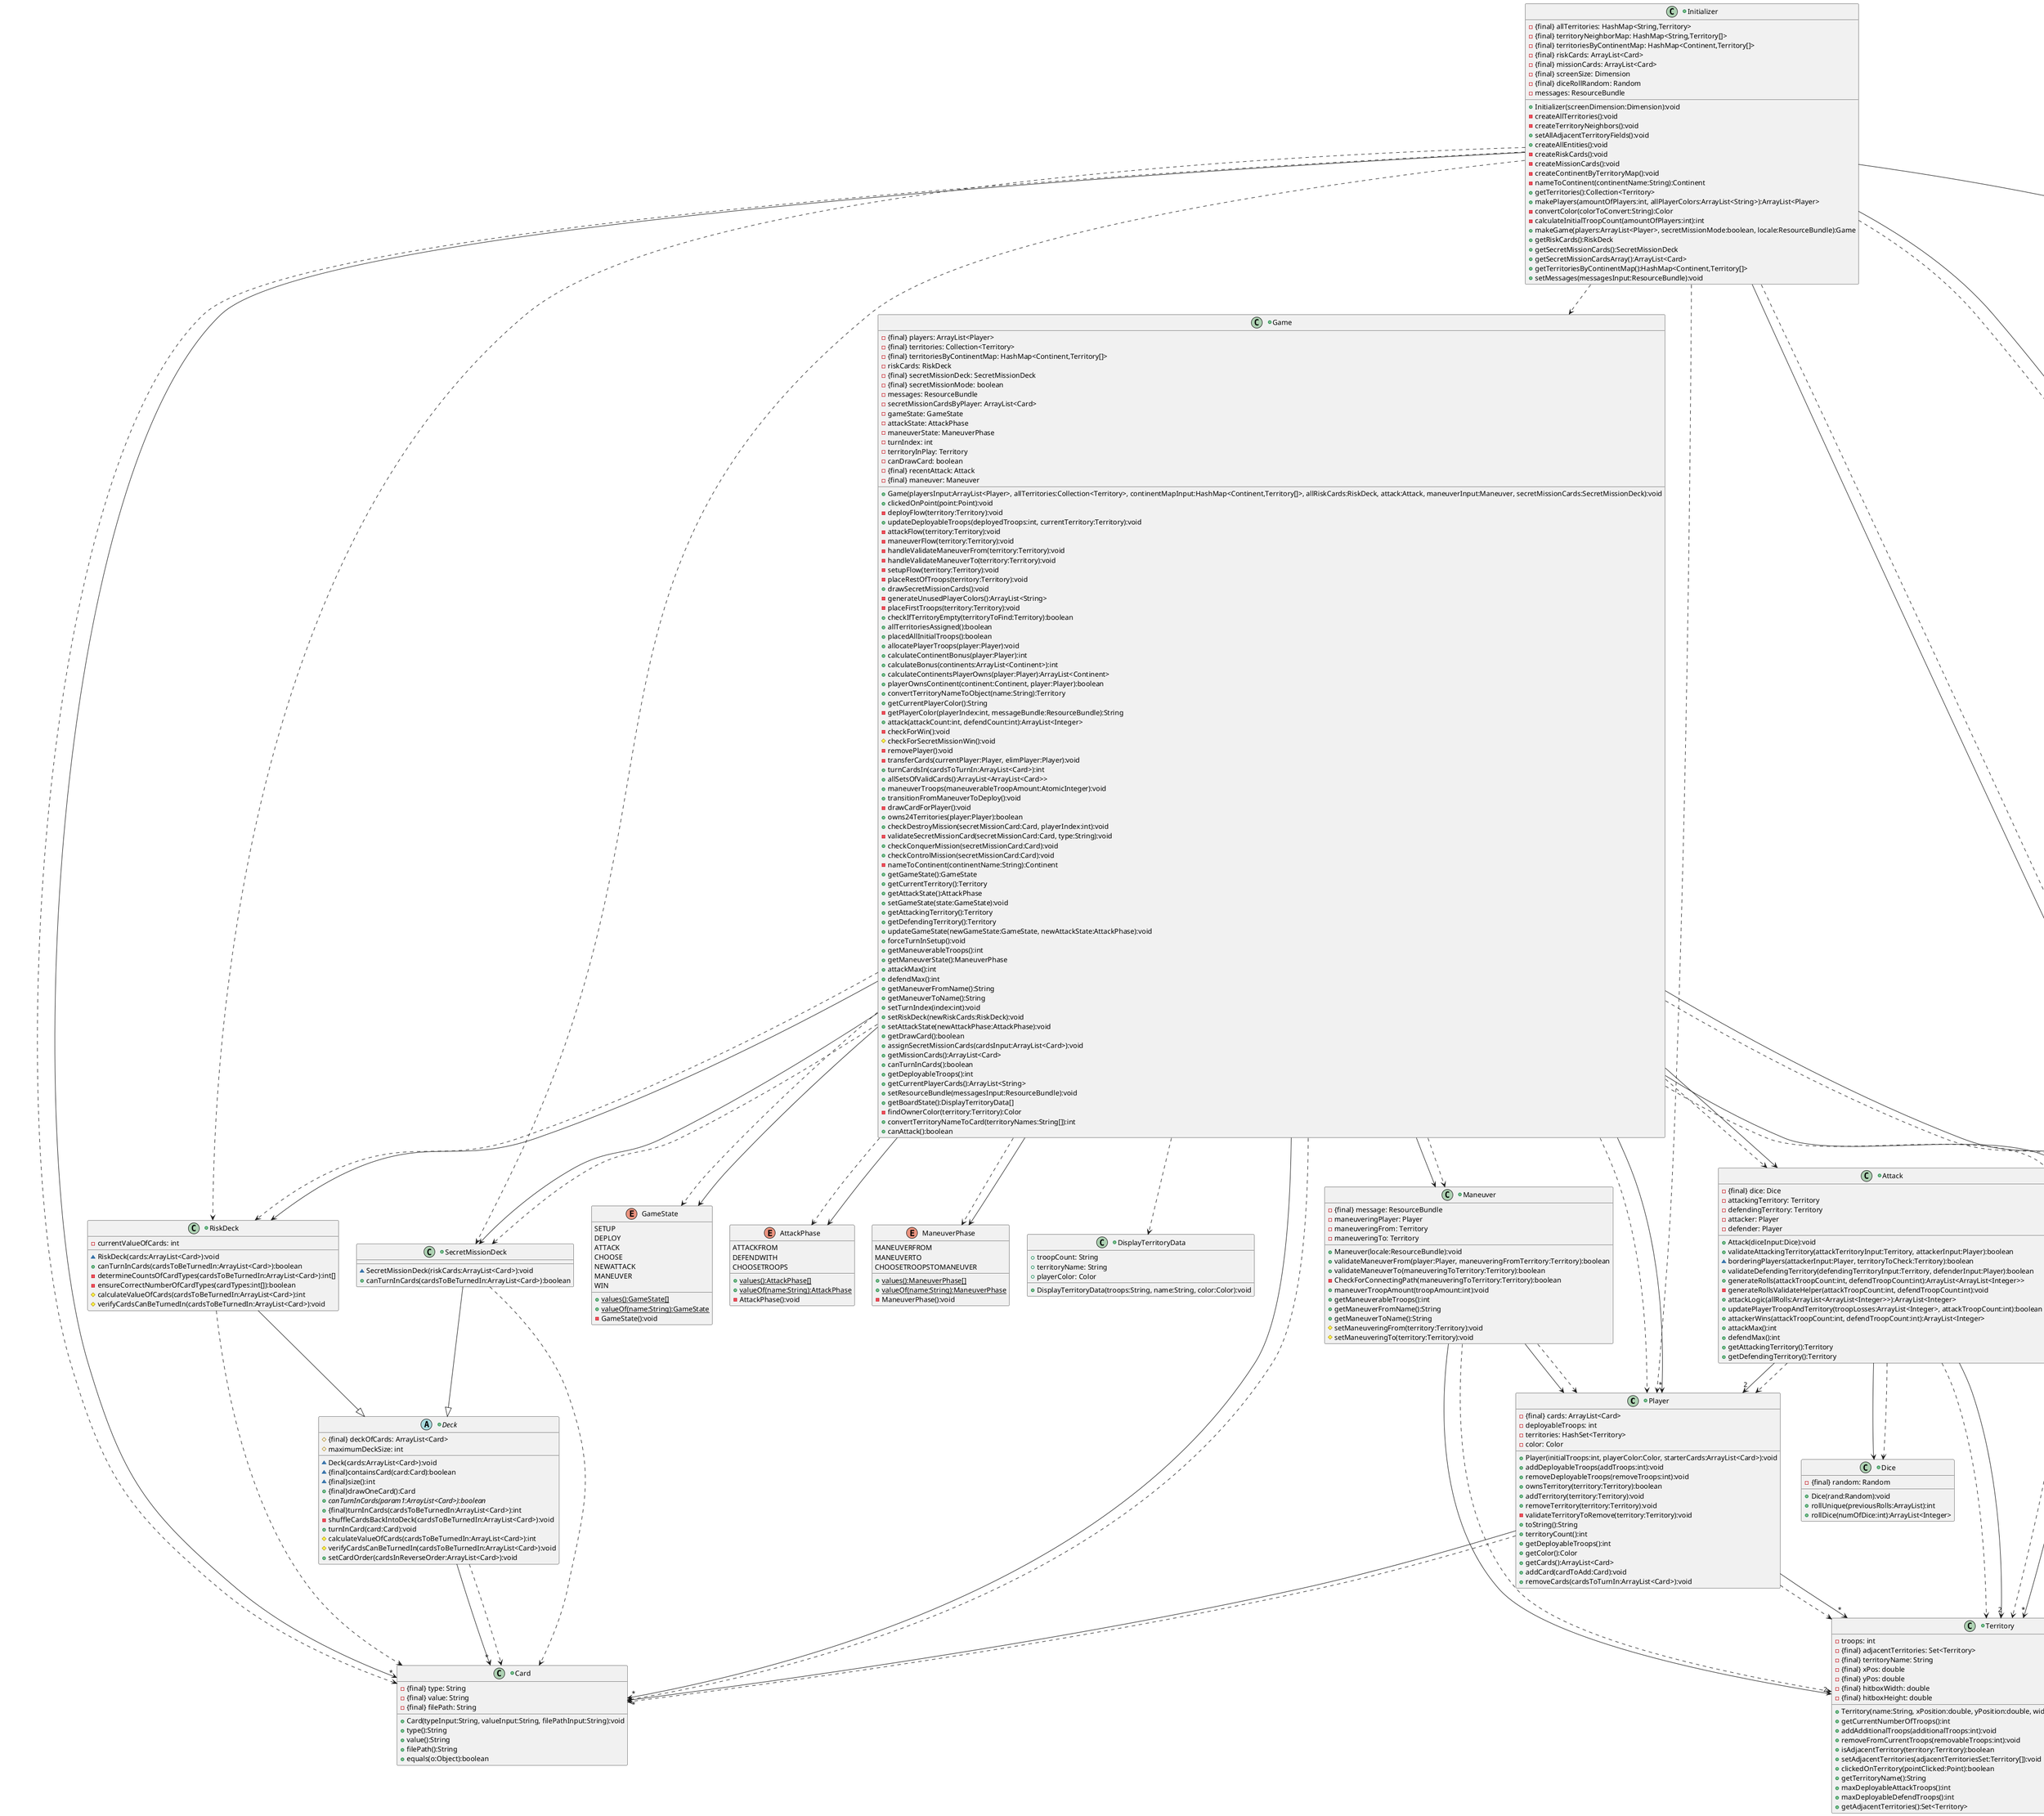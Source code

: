 @startuml
+class Player{
	-{final} cards: ArrayList<Card>
	- deployableTroops: int
	- territories: HashSet<Territory>
	- color: Color
	+Player(initialTroops:int, playerColor:Color, starterCards:ArrayList<Card>):void
	+addDeployableTroops(addTroops:int):void
	+removeDeployableTroops(removeTroops:int):void
	+ownsTerritory(territory:Territory):boolean
	+addTerritory(territory:Territory):void
	+removeTerritory(territory:Territory):void
	-validateTerritoryToRemove(territory:Territory):void
	+toString():String
	+territoryCount():int
	+getDeployableTroops():int
	+getColor():Color
	+getCards():ArrayList<Card>
	+addCard(cardToAdd:Card):void
	+removeCards(cardsToTurnIn:ArrayList<Card>):void
	}

enum Continent{
	ASIA
	NORTH_AMERICA
	SOUTH_AMERICA
	EUROPE
	AFRICA
	AUSTRALIA
	-{final} value: int
	-{final} territoryCount: int
	+{static}values():Continent[]
	+{static}valueOf(name:String):Continent
	-Continent(valueInput:int, territoryCountInput:int):void
	+value():int
	+territoryCount():int
	}

+class Maneuver{
	-{final} message: ResourceBundle
	- maneuveringPlayer: Player
	- maneuveringFrom: Territory
	- maneuveringTo: Territory
	+Maneuver(locale:ResourceBundle):void
	+validateManeuverFrom(player:Player, maneuveringFromTerritory:Territory):boolean
	+validateManeuverTo(maneuveringToTerritory:Territory):boolean
	-CheckForConnectingPath(maneuveringToTerritory:Territory):boolean
	+maneuverTroopAmount(troopAmount:int):void
	+getManeuverableTroops():int
	+getManeuverFromName():String
	+getManeuverToName():String
	#setManeuveringFrom(territory:Territory):void
	#setManeuveringTo(territory:Territory):void
	}

enum GameState{
	SETUP
	DEPLOY
	ATTACK
	CHOOSE
	NEWATTACK
	MANEUVER
	WIN
	+{static}values():GameState[]
	+{static}valueOf(name:String):GameState
	-GameState():void
	}

enum AttackPhase{
	ATTACKFROM
	DEFENDWITH
	CHOOSETROOPS
	+{static}values():AttackPhase[]
	+{static}valueOf(name:String):AttackPhase
	-AttackPhase():void
	}

enum ManeuverPhase{
	MANEUVERFROM
	MANEUVERTO
	CHOOSETROOPSTOMANEUVER
	+{static}values():ManeuverPhase[]
	+{static}valueOf(name:String):ManeuverPhase
	-ManeuverPhase():void
	}

+class Game{
	-{final} players: ArrayList<Player>
	-{final} territories: Collection<Territory>
	-{final} territoriesByContinentMap: HashMap<Continent,Territory[]>
	- riskCards: RiskDeck
	-{final} secretMissionDeck: SecretMissionDeck
	-{final} secretMissionMode: boolean
	- messages: ResourceBundle
	- secretMissionCardsByPlayer: ArrayList<Card>
	- gameState: GameState
	- attackState: AttackPhase
	- maneuverState: ManeuverPhase
	- turnIndex: int
	- territoryInPlay: Territory
	- canDrawCard: boolean
	-{final} recentAttack: Attack
	-{final} maneuver: Maneuver
	+Game(playersInput:ArrayList<Player>, allTerritories:Collection<Territory>, continentMapInput:HashMap<Continent,Territory[]>, allRiskCards:RiskDeck, attack:Attack, maneuverInput:Maneuver, secretMissionCards:SecretMissionDeck):void
	+clickedOnPoint(point:Point):void
	-deployFlow(territory:Territory):void
	+updateDeployableTroops(deployedTroops:int, currentTerritory:Territory):void
	-attackFlow(territory:Territory):void
	-maneuverFlow(territory:Territory):void
	-handleValidateManeuverFrom(territory:Territory):void
	-handleValidateManeuverTo(territory:Territory):void
	-setupFlow(territory:Territory):void
	-placeRestOfTroops(territory:Territory):void
	+drawSecretMissionCards():void
	-generateUnusedPlayerColors():ArrayList<String>
	-placeFirstTroops(territory:Territory):void
	+checkIfTerritoryEmpty(territoryToFind:Territory):boolean
	+allTerritoriesAssigned():boolean
	+placedAllInitialTroops():boolean
	+allocatePlayerTroops(player:Player):void
	+calculateContinentBonus(player:Player):int
	+calculateBonus(continents:ArrayList<Continent>):int
	+calculateContinentsPlayerOwns(player:Player):ArrayList<Continent>
	+playerOwnsContinent(continent:Continent, player:Player):boolean
	+convertTerritoryNameToObject(name:String):Territory
	+getCurrentPlayerColor():String
	-getPlayerColor(playerIndex:int, messageBundle:ResourceBundle):String
	+attack(attackCount:int, defendCount:int):ArrayList<Integer>
	-checkForWin():void
	#checkForSecretMissionWin():void
	-removePlayer():void
	-transferCards(currentPlayer:Player, elimPlayer:Player):void
	+turnCardsIn(cardsToTurnIn:ArrayList<Card>):int
	+allSetsOfValidCards():ArrayList<ArrayList<Card>>
	+maneuverTroops(maneuverableTroopAmount:AtomicInteger):void
	+transitionFromManeuverToDeploy():void
	-drawCardForPlayer():void
	+owns24Territories(player:Player):boolean
	+checkDestroyMission(secretMissionCard:Card, playerIndex:int):void
	-validateSecretMissionCard(secretMissionCard:Card, type:String):void
	+checkConquerMission(secretMissionCard:Card):void
	+checkControlMission(secretMissionCard:Card):void
	-nameToContinent(continentName:String):Continent
	+getGameState():GameState
	+getCurrentTerritory():Territory
	+getAttackState():AttackPhase
	+setGameState(state:GameState):void
	+getAttackingTerritory():Territory
	+getDefendingTerritory():Territory
	+updateGameState(newGameState:GameState, newAttackState:AttackPhase):void
	+forceTurnInSetup():void
	+getManeuverableTroops():int
	+getManeuverState():ManeuverPhase
	+attackMax():int
	+defendMax():int
	+getManeuverFromName():String
	+getManeuverToName():String
	+setTurnIndex(index:int):void
	+setRiskDeck(newRiskCards:RiskDeck):void
	+setAttackState(newAttackPhase:AttackPhase):void
	+getDrawCard():boolean
	+assignSecretMissionCards(cardsInput:ArrayList<Card>):void
	+getMissionCards():ArrayList<Card>
	+canTurnInCards():boolean
	+getDeployableTroops():int
	+getCurrentPlayerCards():ArrayList<String>
	+setResourceBundle(messagesInput:ResourceBundle):void
	+getBoardState():DisplayTerritoryData[]
	-findOwnerColor(territory:Territory):Color
	+convertTerritoryNameToCard(territoryNames:String[]):int
	+canAttack():boolean
	}

+class SecretMissionDeck{
	~SecretMissionDeck(riskCards:ArrayList<Card>):void
	+canTurnInCards(cardsToBeTurnedIn:ArrayList<Card>):boolean
	}

+class Card{
	-{final} type: String
	-{final} value: String
	-{final} filePath: String
	+Card(typeInput:String, valueInput:String, filePathInput:String):void
	+type():String
	+value():String
	+filePath():String
	+equals(o:Object):boolean
	}

+class Attack{
	-{final} dice: Dice
	- attackingTerritory: Territory
	- defendingTerritory: Territory
	- attacker: Player
	- defender: Player
	+Attack(diceInput:Dice):void
	+validateAttackingTerritory(attackTerritoryInput:Territory, attackerInput:Player):boolean
	~borderingPlayers(attackerInput:Player, territoryToCheck:Territory):boolean
	+validateDefendingTerritory(defendingTerritoryInput:Territory, defenderInput:Player):boolean
	+generateRolls(attackTroopCount:int, defendTroopCount:int):ArrayList<ArrayList<Integer>>
	-generateRollsValidateHelper(attackTroopCount:int, defendTroopCount:int):void
	+attackLogic(allRolls:ArrayList<ArrayList<Integer>>):ArrayList<Integer>
	+updatePlayerTroopAndTerritory(troopLosses:ArrayList<Integer>, attackTroopCount:int):boolean
	+attackerWins(attackTroopCount:int, defendTroopCount:int):ArrayList<Integer>
	+attackMax():int
	+defendMax():int
	+getAttackingTerritory():Territory
	+getDefendingTerritory():Territory
	}

+class Territory{
	- troops: int
	-{final} adjacentTerritories: Set<Territory>
	-{final} territoryName: String
	-{final} xPos: double
	-{final} yPos: double
	-{final} hitboxWidth: double
	-{final} hitboxHeight: double
	+Territory(name:String, xPosition:double, yPosition:double, width:double, height:double):void
	+getCurrentNumberOfTroops():int
	+addAdditionalTroops(additionalTroops:int):void
	+removeFromCurrentTroops(removableTroops:int):void
	+isAdjacentTerritory(territory:Territory):boolean
	+setAdjacentTerritories(adjacentTerritoriesSet:Territory[]):void
	+clickedOnTerritory(pointClicked:Point):boolean
	+getTerritoryName():String
	+maxDeployableAttackTroops():int
	+maxDeployableDefendTroops():int
	+getAdjacentTerritories():Set<Territory>
	}

+abstract class Deck{
	#{final} deckOfCards: ArrayList<Card>
	# maximumDeckSize: int
	~Deck(cards:ArrayList<Card>):void
	~{final}containsCard(card:Card):boolean
	~{final}size():int
	+{final}drawOneCard():Card
	+{abstract}canTurnInCards(param1:ArrayList<Card>):boolean
	+{final}turnInCards(cardsToBeTurnedIn:ArrayList<Card>):int
	-shuffleCardsBackIntoDeck(cardsToBeTurnedIn:ArrayList<Card>):void
	+turnInCard(card:Card):void
	#calculateValueOfCards(cardsToBeTurnedIn:ArrayList<Card>):int
	#verifyCardsCanBeTurnedIn(cardsToBeTurnedIn:ArrayList<Card>):void
	+setCardOrder(cardsInReverseOrder:ArrayList<Card>):void
	}

+class Initializer{
	-{final} allTerritories: HashMap<String,Territory>
	-{final} territoryNeighborMap: HashMap<String,Territory[]>
	-{final} territoriesByContinentMap: HashMap<Continent,Territory[]>
	-{final} riskCards: ArrayList<Card>
	-{final} missionCards: ArrayList<Card>
	-{final} screenSize: Dimension
	-{final} diceRollRandom: Random
	- messages: ResourceBundle
	+Initializer(screenDimension:Dimension):void
	-createAllTerritories():void
	-createTerritoryNeighbors():void
	+setAllAdjacentTerritoryFields():void
	+createAllEntities():void
	-createRiskCards():void
	-createMissionCards():void
	-createContinentByTerritoryMap():void
	-nameToContinent(continentName:String):Continent
	+getTerritories():Collection<Territory>
	+makePlayers(amountOfPlayers:int, allPlayerColors:ArrayList<String>):ArrayList<Player>
	-convertColor(colorToConvert:String):Color
	-calculateInitialTroopCount(amountOfPlayers:int):int
	+makeGame(players:ArrayList<Player>, secretMissionMode:boolean, locale:ResourceBundle):Game
	+getRiskCards():RiskDeck
	+getSecretMissionCards():SecretMissionDeck
	+getSecretMissionCardsArray():ArrayList<Card>
	+getTerritoriesByContinentMap():HashMap<Continent,Territory[]>
	+setMessages(messagesInput:ResourceBundle):void
	}

+class Dice{
	-{final} random: Random
	+Dice(rand:Random):void
	+rollUnique(previousRolls:ArrayList):int
	+rollDice(numOfDice:int):ArrayList<Integer>
	}

+class RiskDeck{
	- currentValueOfCards: int
	~RiskDeck(cards:ArrayList<Card>):void
	+canTurnInCards(cardsToBeTurnedIn:ArrayList<Card>):boolean
	-determineCountsOfCardTypes(cardsToBeTurnedIn:ArrayList<Card>):int[]
	-ensureCorrectNumberOfCardTypes(cardTypes:int[]):boolean
	#calculateValueOfCards(cardsToBeTurnedIn:ArrayList<Card>):int
	#verifyCardsCanBeTurnedIn(cardsToBeTurnedIn:ArrayList<Card>):void
	}

+class DisplayTerritoryData{
	+ troopCount: String
	+ territoryName: String
	+ playerColor: Color
	+DisplayTerritoryData(troops:String, name:String, color:Color):void
	}

Game-->"*"Card
Game..>Continent
Player..>Territory
Game..>Player
Game..>AttackPhase
Maneuver-->"2"Territory
Maneuver..>Territory
Game..>GameState
Initializer..>SecretMissionDeck
Game..>Territory
Game..>RiskDeck
Game..>DisplayTerritoryData
Game-->SecretMissionDeck
Attack-->"2"Player
Game..>Attack
Initializer..>Territory
Maneuver-->Player
Game-->Maneuver
Game-->"*"Player
Initializer-->"*"String
Maneuver..>Player
Deck-->"*"Card
Player-->"*"Card
Game-->"*"Continent
Initializer-->"*"Territory
Game..>Maneuver
Game-->GameState
Attack..>Player
SecretMissionDeck--|>Deck
Game..>ManeuverPhase
SecretMissionDeck..>Card
Game-->RiskDeck
Attack..>Territory
Game-->ManeuverPhase
Game-->AttackPhase
Game-->"*"Territory
Initializer..>Card
Initializer..>Player
Initializer-->"*"Continent
Player-->"*"Territory
Game-->Attack
Initializer-->"*"Card
RiskDeck--|>Deck
Player..>Card
Attack-->Dice
RiskDeck..>Card
Initializer..>Continent
Attack..>Dice
Attack-->"2"Territory
Initializer..>RiskDeck
Initializer..>Game
Territory-->"*"Territory
Deck..>Card
Game..>SecretMissionDeck
Game..>Card
@enduml